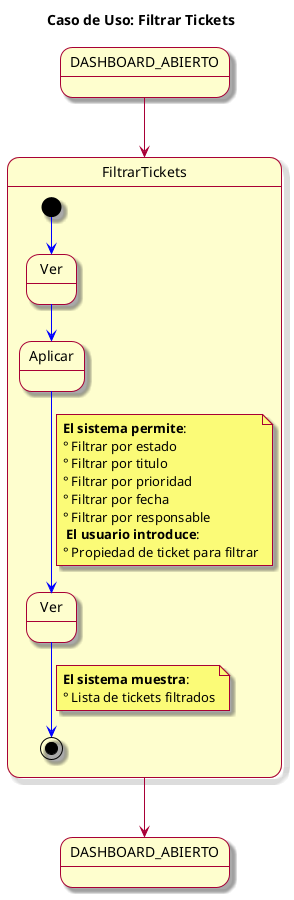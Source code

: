  @startuml
skin rose
title Caso de Uso: Filtrar Tickets

state "DASHBOARD_ABIERTO" as DASHBOARD_ABIERTO2
DASHBOARD_ABIERTO --> FiltrarTickets
FiltrarTickets --> DASHBOARD_ABIERTO2

state FiltrarTickets {


  [*] -[#blue]-> verlistadoTickets
  state "Ver" as verlistadoTickets
  verlistadoTickets -[#blue]-> confirmarFiltrado
  state "Aplicar" as confirmarFiltrado
  confirmarFiltrado -[#blue]-> listadoFiltrado
  note on link 
  **El sistema permite**:
  ° Filtrar por estado
  ° Filtrar por titulo
  ° Filtrar por prioridad
  ° Filtrar por fecha
  ° Filtrar por responsable
   **El usuario introduce**:
  ° Propiedad de ticket para filtrar
end note
  state "Ver" as listadoFiltrado
  listadoFiltrado -[#blue]-> [*]
 
    
}

note on link 
  **El sistema muestra**: 
  ° Lista de tickets filtrados
end note



@enduml